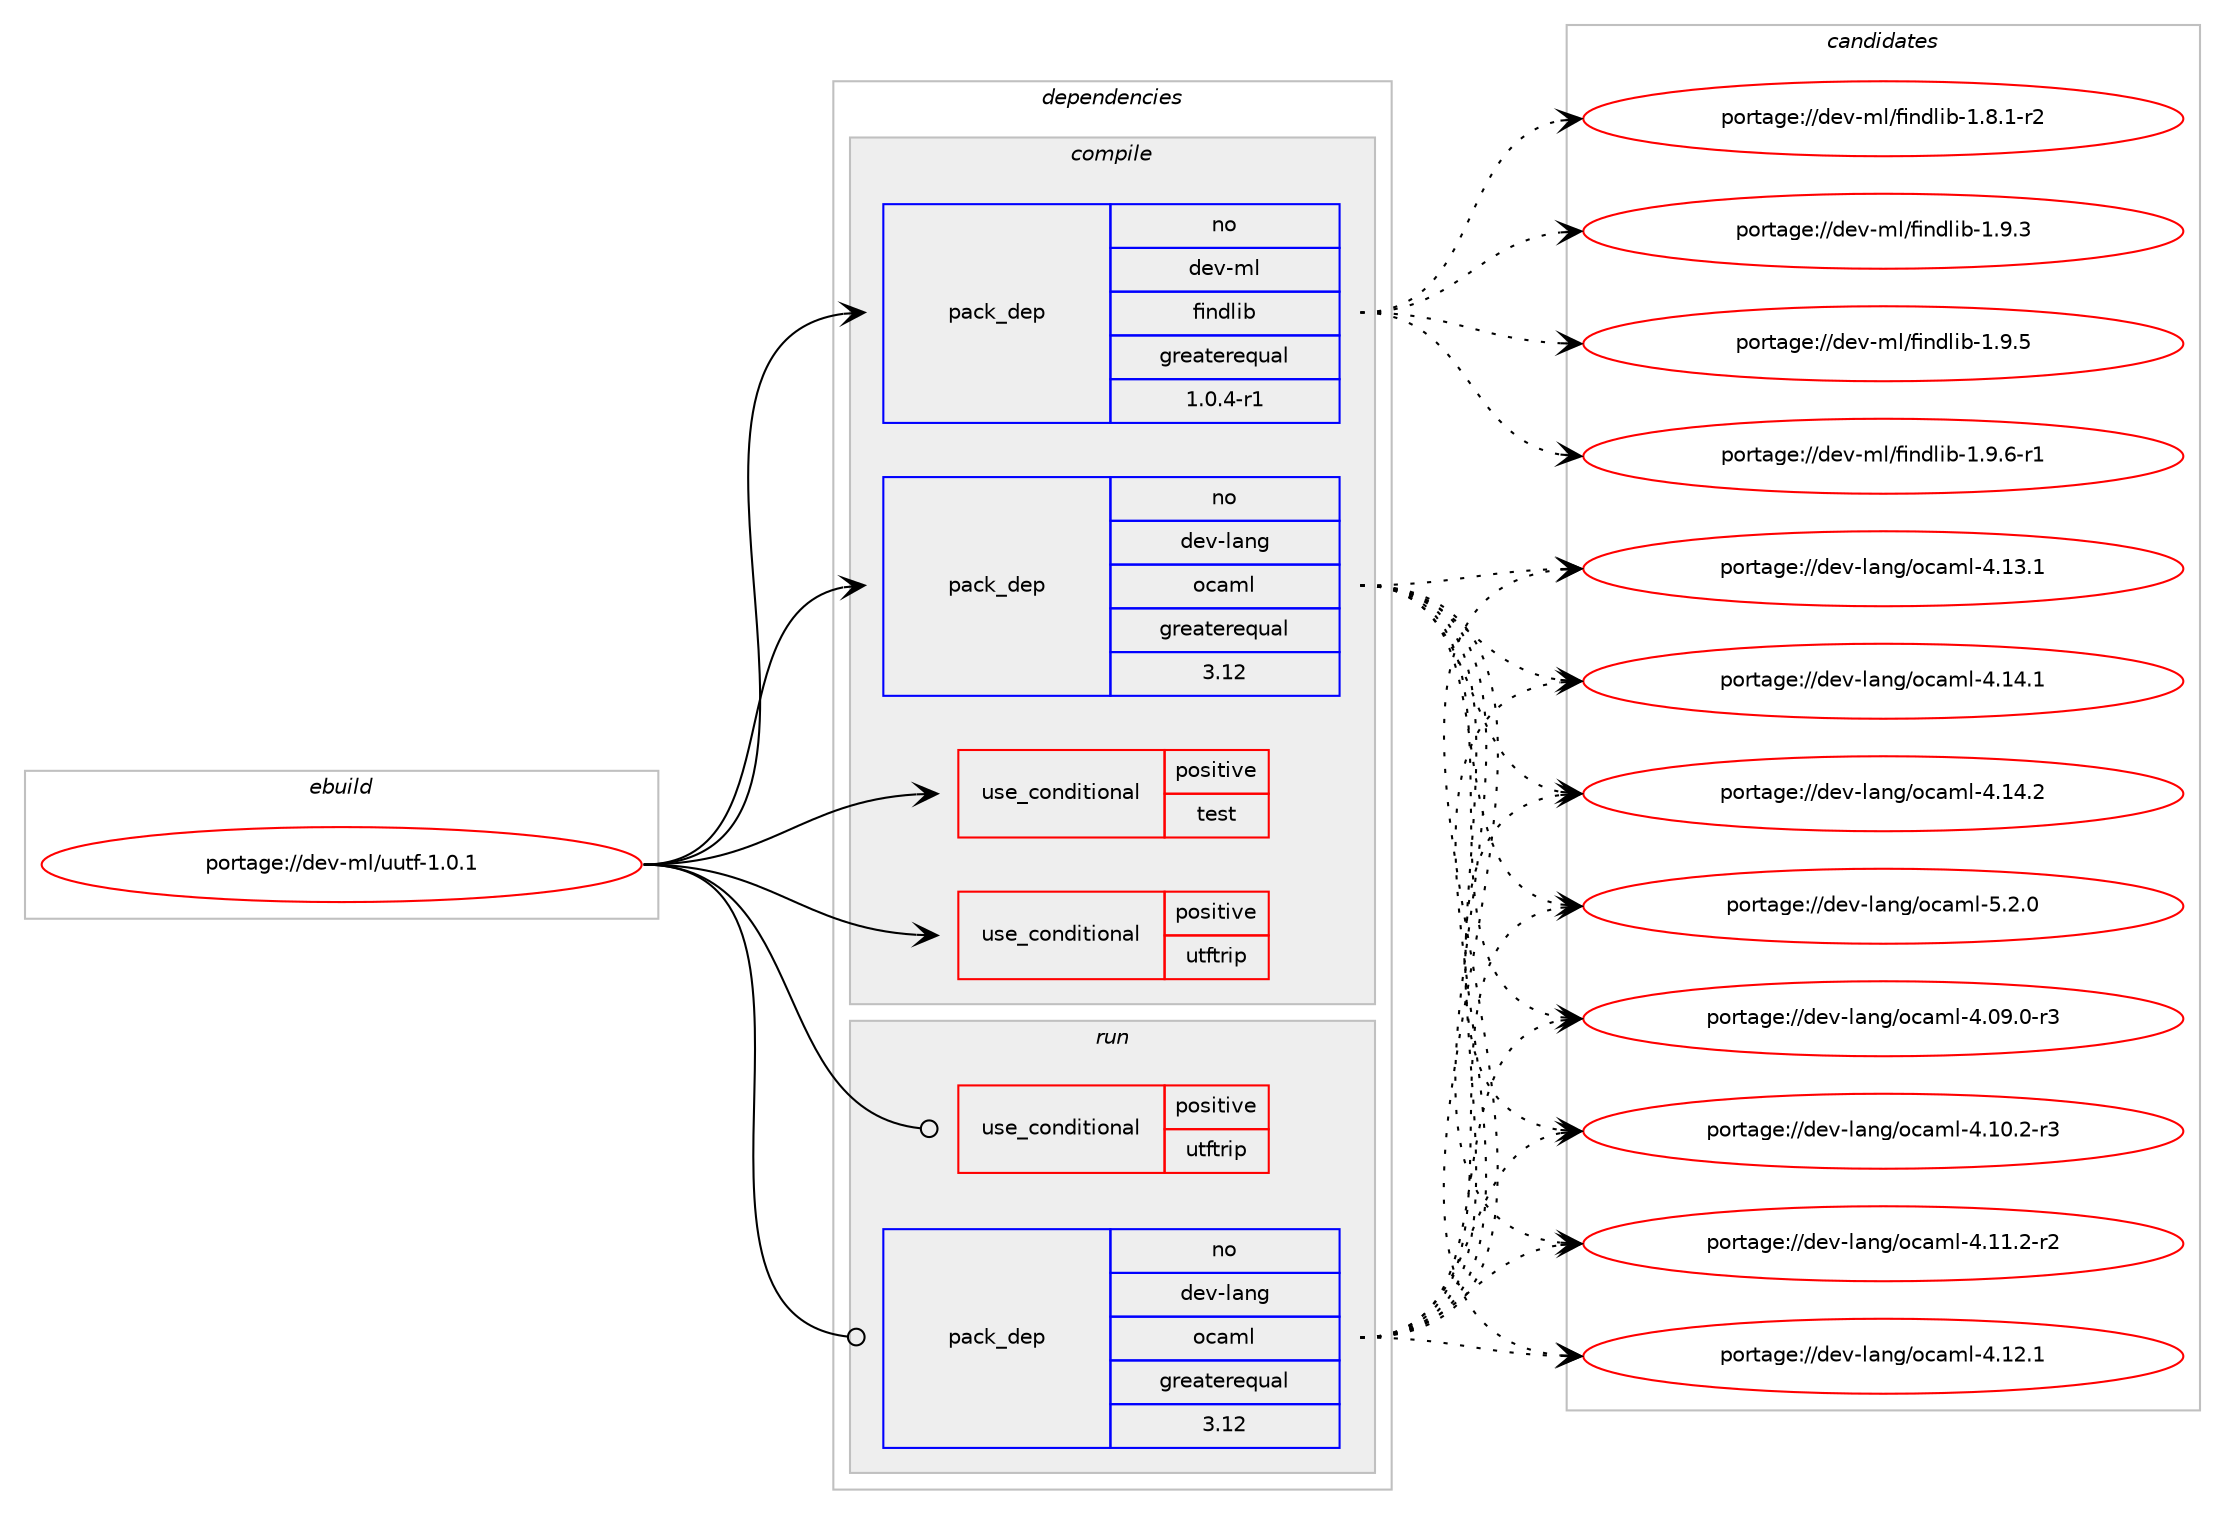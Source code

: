 digraph prolog {

# *************
# Graph options
# *************

newrank=true;
concentrate=true;
compound=true;
graph [rankdir=LR,fontname=Helvetica,fontsize=10,ranksep=1.5];#, ranksep=2.5, nodesep=0.2];
edge  [arrowhead=vee];
node  [fontname=Helvetica,fontsize=10];

# **********
# The ebuild
# **********

subgraph cluster_leftcol {
color=gray;
rank=same;
label=<<i>ebuild</i>>;
id [label="portage://dev-ml/uutf-1.0.1", color=red, width=4, href="../dev-ml/uutf-1.0.1.svg"];
}

# ****************
# The dependencies
# ****************

subgraph cluster_midcol {
color=gray;
label=<<i>dependencies</i>>;
subgraph cluster_compile {
fillcolor="#eeeeee";
style=filled;
label=<<i>compile</i>>;
subgraph cond28879 {
dependency62839 [label=<<TABLE BORDER="0" CELLBORDER="1" CELLSPACING="0" CELLPADDING="4"><TR><TD ROWSPAN="3" CELLPADDING="10">use_conditional</TD></TR><TR><TD>positive</TD></TR><TR><TD>test</TD></TR></TABLE>>, shape=none, color=red];
# *** BEGIN UNKNOWN DEPENDENCY TYPE (TODO) ***
# dependency62839 -> package_dependency(portage://dev-ml/uutf-1.0.1,install,no,dev-ml,cmdliner,none,[,,],[],[])
# *** END UNKNOWN DEPENDENCY TYPE (TODO) ***

}
id:e -> dependency62839:w [weight=20,style="solid",arrowhead="vee"];
subgraph cond28880 {
dependency62840 [label=<<TABLE BORDER="0" CELLBORDER="1" CELLSPACING="0" CELLPADDING="4"><TR><TD ROWSPAN="3" CELLPADDING="10">use_conditional</TD></TR><TR><TD>positive</TD></TR><TR><TD>utftrip</TD></TR></TABLE>>, shape=none, color=red];
# *** BEGIN UNKNOWN DEPENDENCY TYPE (TODO) ***
# dependency62840 -> package_dependency(portage://dev-ml/uutf-1.0.1,install,no,dev-ml,cmdliner,none,[,,],any_same_slot,[])
# *** END UNKNOWN DEPENDENCY TYPE (TODO) ***

}
id:e -> dependency62840:w [weight=20,style="solid",arrowhead="vee"];
subgraph pack32794 {
dependency62841 [label=<<TABLE BORDER="0" CELLBORDER="1" CELLSPACING="0" CELLPADDING="4" WIDTH="220"><TR><TD ROWSPAN="6" CELLPADDING="30">pack_dep</TD></TR><TR><TD WIDTH="110">no</TD></TR><TR><TD>dev-lang</TD></TR><TR><TD>ocaml</TD></TR><TR><TD>greaterequal</TD></TR><TR><TD>3.12</TD></TR></TABLE>>, shape=none, color=blue];
}
id:e -> dependency62841:w [weight=20,style="solid",arrowhead="vee"];
subgraph pack32795 {
dependency62842 [label=<<TABLE BORDER="0" CELLBORDER="1" CELLSPACING="0" CELLPADDING="4" WIDTH="220"><TR><TD ROWSPAN="6" CELLPADDING="30">pack_dep</TD></TR><TR><TD WIDTH="110">no</TD></TR><TR><TD>dev-ml</TD></TR><TR><TD>findlib</TD></TR><TR><TD>greaterequal</TD></TR><TR><TD>1.0.4-r1</TD></TR></TABLE>>, shape=none, color=blue];
}
id:e -> dependency62842:w [weight=20,style="solid",arrowhead="vee"];
# *** BEGIN UNKNOWN DEPENDENCY TYPE (TODO) ***
# id -> package_dependency(portage://dev-ml/uutf-1.0.1,install,no,dev-ml,ocamlbuild,none,[,,],[],[])
# *** END UNKNOWN DEPENDENCY TYPE (TODO) ***

# *** BEGIN UNKNOWN DEPENDENCY TYPE (TODO) ***
# id -> package_dependency(portage://dev-ml/uutf-1.0.1,install,no,dev-ml,topkg,none,[,,],[],[])
# *** END UNKNOWN DEPENDENCY TYPE (TODO) ***

# *** BEGIN UNKNOWN DEPENDENCY TYPE (TODO) ***
# id -> package_dependency(portage://dev-ml/uutf-1.0.1,install,no,dev-ml,uchar,none,[,,],any_same_slot,[])
# *** END UNKNOWN DEPENDENCY TYPE (TODO) ***

}
subgraph cluster_compileandrun {
fillcolor="#eeeeee";
style=filled;
label=<<i>compile and run</i>>;
}
subgraph cluster_run {
fillcolor="#eeeeee";
style=filled;
label=<<i>run</i>>;
subgraph cond28881 {
dependency62843 [label=<<TABLE BORDER="0" CELLBORDER="1" CELLSPACING="0" CELLPADDING="4"><TR><TD ROWSPAN="3" CELLPADDING="10">use_conditional</TD></TR><TR><TD>positive</TD></TR><TR><TD>utftrip</TD></TR></TABLE>>, shape=none, color=red];
# *** BEGIN UNKNOWN DEPENDENCY TYPE (TODO) ***
# dependency62843 -> package_dependency(portage://dev-ml/uutf-1.0.1,run,no,dev-ml,cmdliner,none,[,,],any_same_slot,[])
# *** END UNKNOWN DEPENDENCY TYPE (TODO) ***

}
id:e -> dependency62843:w [weight=20,style="solid",arrowhead="odot"];
subgraph pack32796 {
dependency62844 [label=<<TABLE BORDER="0" CELLBORDER="1" CELLSPACING="0" CELLPADDING="4" WIDTH="220"><TR><TD ROWSPAN="6" CELLPADDING="30">pack_dep</TD></TR><TR><TD WIDTH="110">no</TD></TR><TR><TD>dev-lang</TD></TR><TR><TD>ocaml</TD></TR><TR><TD>greaterequal</TD></TR><TR><TD>3.12</TD></TR></TABLE>>, shape=none, color=blue];
}
id:e -> dependency62844:w [weight=20,style="solid",arrowhead="odot"];
# *** BEGIN UNKNOWN DEPENDENCY TYPE (TODO) ***
# id -> package_dependency(portage://dev-ml/uutf-1.0.1,run,no,dev-lang,ocaml,none,[,,],any_same_slot,[use(optenable(ocamlopt),none)])
# *** END UNKNOWN DEPENDENCY TYPE (TODO) ***

# *** BEGIN UNKNOWN DEPENDENCY TYPE (TODO) ***
# id -> package_dependency(portage://dev-ml/uutf-1.0.1,run,no,dev-ml,uchar,none,[,,],any_same_slot,[])
# *** END UNKNOWN DEPENDENCY TYPE (TODO) ***

}
}

# **************
# The candidates
# **************

subgraph cluster_choices {
rank=same;
color=gray;
label=<<i>candidates</i>>;

subgraph choice32794 {
color=black;
nodesep=1;
choice1001011184510897110103471119997109108455246485746484511451 [label="portage://dev-lang/ocaml-4.09.0-r3", color=red, width=4,href="../dev-lang/ocaml-4.09.0-r3.svg"];
choice1001011184510897110103471119997109108455246494846504511451 [label="portage://dev-lang/ocaml-4.10.2-r3", color=red, width=4,href="../dev-lang/ocaml-4.10.2-r3.svg"];
choice1001011184510897110103471119997109108455246494946504511450 [label="portage://dev-lang/ocaml-4.11.2-r2", color=red, width=4,href="../dev-lang/ocaml-4.11.2-r2.svg"];
choice100101118451089711010347111999710910845524649504649 [label="portage://dev-lang/ocaml-4.12.1", color=red, width=4,href="../dev-lang/ocaml-4.12.1.svg"];
choice100101118451089711010347111999710910845524649514649 [label="portage://dev-lang/ocaml-4.13.1", color=red, width=4,href="../dev-lang/ocaml-4.13.1.svg"];
choice100101118451089711010347111999710910845524649524649 [label="portage://dev-lang/ocaml-4.14.1", color=red, width=4,href="../dev-lang/ocaml-4.14.1.svg"];
choice100101118451089711010347111999710910845524649524650 [label="portage://dev-lang/ocaml-4.14.2", color=red, width=4,href="../dev-lang/ocaml-4.14.2.svg"];
choice1001011184510897110103471119997109108455346504648 [label="portage://dev-lang/ocaml-5.2.0", color=red, width=4,href="../dev-lang/ocaml-5.2.0.svg"];
dependency62841:e -> choice1001011184510897110103471119997109108455246485746484511451:w [style=dotted,weight="100"];
dependency62841:e -> choice1001011184510897110103471119997109108455246494846504511451:w [style=dotted,weight="100"];
dependency62841:e -> choice1001011184510897110103471119997109108455246494946504511450:w [style=dotted,weight="100"];
dependency62841:e -> choice100101118451089711010347111999710910845524649504649:w [style=dotted,weight="100"];
dependency62841:e -> choice100101118451089711010347111999710910845524649514649:w [style=dotted,weight="100"];
dependency62841:e -> choice100101118451089711010347111999710910845524649524649:w [style=dotted,weight="100"];
dependency62841:e -> choice100101118451089711010347111999710910845524649524650:w [style=dotted,weight="100"];
dependency62841:e -> choice1001011184510897110103471119997109108455346504648:w [style=dotted,weight="100"];
}
subgraph choice32795 {
color=black;
nodesep=1;
choice1001011184510910847102105110100108105984549465646494511450 [label="portage://dev-ml/findlib-1.8.1-r2", color=red, width=4,href="../dev-ml/findlib-1.8.1-r2.svg"];
choice100101118451091084710210511010010810598454946574651 [label="portage://dev-ml/findlib-1.9.3", color=red, width=4,href="../dev-ml/findlib-1.9.3.svg"];
choice100101118451091084710210511010010810598454946574653 [label="portage://dev-ml/findlib-1.9.5", color=red, width=4,href="../dev-ml/findlib-1.9.5.svg"];
choice1001011184510910847102105110100108105984549465746544511449 [label="portage://dev-ml/findlib-1.9.6-r1", color=red, width=4,href="../dev-ml/findlib-1.9.6-r1.svg"];
dependency62842:e -> choice1001011184510910847102105110100108105984549465646494511450:w [style=dotted,weight="100"];
dependency62842:e -> choice100101118451091084710210511010010810598454946574651:w [style=dotted,weight="100"];
dependency62842:e -> choice100101118451091084710210511010010810598454946574653:w [style=dotted,weight="100"];
dependency62842:e -> choice1001011184510910847102105110100108105984549465746544511449:w [style=dotted,weight="100"];
}
subgraph choice32796 {
color=black;
nodesep=1;
choice1001011184510897110103471119997109108455246485746484511451 [label="portage://dev-lang/ocaml-4.09.0-r3", color=red, width=4,href="../dev-lang/ocaml-4.09.0-r3.svg"];
choice1001011184510897110103471119997109108455246494846504511451 [label="portage://dev-lang/ocaml-4.10.2-r3", color=red, width=4,href="../dev-lang/ocaml-4.10.2-r3.svg"];
choice1001011184510897110103471119997109108455246494946504511450 [label="portage://dev-lang/ocaml-4.11.2-r2", color=red, width=4,href="../dev-lang/ocaml-4.11.2-r2.svg"];
choice100101118451089711010347111999710910845524649504649 [label="portage://dev-lang/ocaml-4.12.1", color=red, width=4,href="../dev-lang/ocaml-4.12.1.svg"];
choice100101118451089711010347111999710910845524649514649 [label="portage://dev-lang/ocaml-4.13.1", color=red, width=4,href="../dev-lang/ocaml-4.13.1.svg"];
choice100101118451089711010347111999710910845524649524649 [label="portage://dev-lang/ocaml-4.14.1", color=red, width=4,href="../dev-lang/ocaml-4.14.1.svg"];
choice100101118451089711010347111999710910845524649524650 [label="portage://dev-lang/ocaml-4.14.2", color=red, width=4,href="../dev-lang/ocaml-4.14.2.svg"];
choice1001011184510897110103471119997109108455346504648 [label="portage://dev-lang/ocaml-5.2.0", color=red, width=4,href="../dev-lang/ocaml-5.2.0.svg"];
dependency62844:e -> choice1001011184510897110103471119997109108455246485746484511451:w [style=dotted,weight="100"];
dependency62844:e -> choice1001011184510897110103471119997109108455246494846504511451:w [style=dotted,weight="100"];
dependency62844:e -> choice1001011184510897110103471119997109108455246494946504511450:w [style=dotted,weight="100"];
dependency62844:e -> choice100101118451089711010347111999710910845524649504649:w [style=dotted,weight="100"];
dependency62844:e -> choice100101118451089711010347111999710910845524649514649:w [style=dotted,weight="100"];
dependency62844:e -> choice100101118451089711010347111999710910845524649524649:w [style=dotted,weight="100"];
dependency62844:e -> choice100101118451089711010347111999710910845524649524650:w [style=dotted,weight="100"];
dependency62844:e -> choice1001011184510897110103471119997109108455346504648:w [style=dotted,weight="100"];
}
}

}
